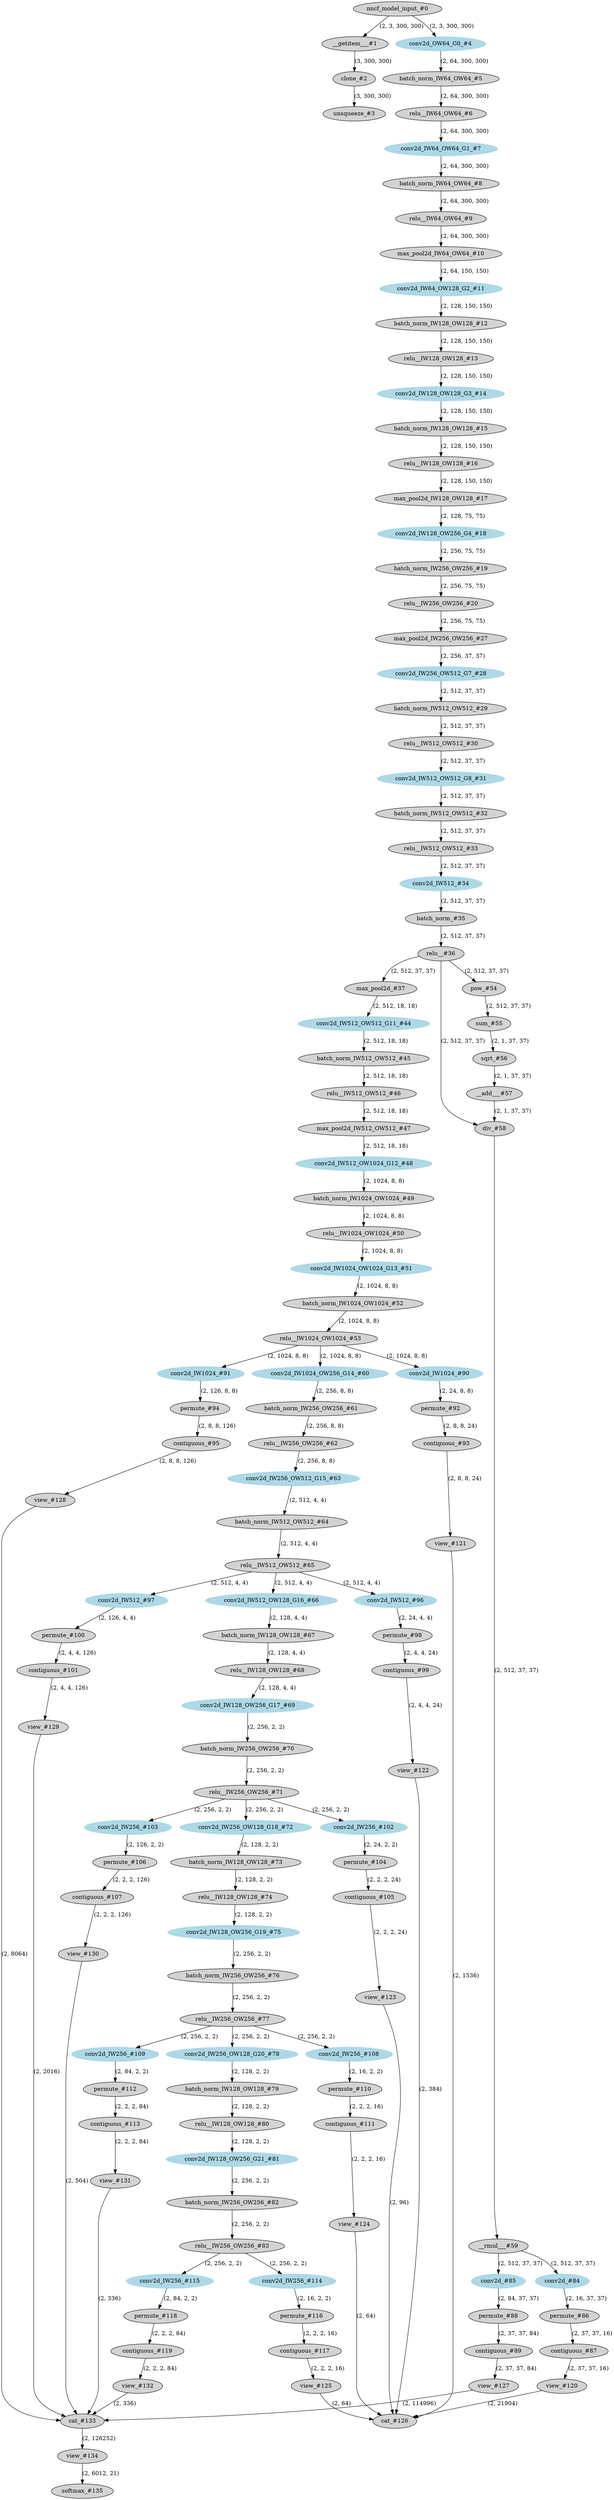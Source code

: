strict digraph  {
"0 /nncf_model_input_0" [id=0, label="nncf_model_input_#0", style=filled, type=nncf_model_input];
"1 SSD_VGG/__getitem___0" [id=1, label="__getitem___#1", style=filled, type=__getitem__];
"2 SSD_VGG/clone_0" [id=2, label="clone_#2", style=filled, type=clone];
"3 SSD_VGG/unsqueeze_0" [id=3, label="unsqueeze_#3", style=filled, type=unsqueeze];
"4 SSD_VGG/MultiOutputSequential[basenet]/NNCFConv2d[0]/conv2d_0" [color=lightblue, id=4, label="conv2d_OW64_G0_#4", style=filled, type=conv2d];
"5 SSD_VGG/MultiOutputSequential[basenet]/NNCFBatchNorm2d[1]/batch_norm_0" [id=5, label="batch_norm_IW64_OW64_#5", style=filled, type=batch_norm];
"6 SSD_VGG/MultiOutputSequential[basenet]/ReLU[2]/relu__0" [id=6, label="relu__IW64_OW64_#6", style=filled, type=relu_];
"7 SSD_VGG/MultiOutputSequential[basenet]/NNCFConv2d[3]/conv2d_0" [color=lightblue, id=7, label="conv2d_IW64_OW64_G1_#7", style=filled, type=conv2d];
"8 SSD_VGG/MultiOutputSequential[basenet]/NNCFBatchNorm2d[4]/batch_norm_0" [id=8, label="batch_norm_IW64_OW64_#8", style=filled, type=batch_norm];
"9 SSD_VGG/MultiOutputSequential[basenet]/ReLU[5]/relu__0" [id=9, label="relu__IW64_OW64_#9", style=filled, type=relu_];
"10 SSD_VGG/MultiOutputSequential[basenet]/MaxPool2d[6]/max_pool2d_0" [id=10, label="max_pool2d_IW64_OW64_#10", style=filled, type=max_pool2d];
"11 SSD_VGG/MultiOutputSequential[basenet]/NNCFConv2d[7]/conv2d_0" [color=lightblue, id=11, label="conv2d_IW64_OW128_G2_#11", style=filled, type=conv2d];
"12 SSD_VGG/MultiOutputSequential[basenet]/NNCFBatchNorm2d[8]/batch_norm_0" [id=12, label="batch_norm_IW128_OW128_#12", style=filled, type=batch_norm];
"13 SSD_VGG/MultiOutputSequential[basenet]/ReLU[9]/relu__0" [id=13, label="relu__IW128_OW128_#13", style=filled, type=relu_];
"14 SSD_VGG/MultiOutputSequential[basenet]/NNCFConv2d[10]/conv2d_0" [color=lightblue, id=14, label="conv2d_IW128_OW128_G3_#14", style=filled, type=conv2d];
"15 SSD_VGG/MultiOutputSequential[basenet]/NNCFBatchNorm2d[11]/batch_norm_0" [id=15, label="batch_norm_IW128_OW128_#15", style=filled, type=batch_norm];
"16 SSD_VGG/MultiOutputSequential[basenet]/ReLU[12]/relu__0" [id=16, label="relu__IW128_OW128_#16", style=filled, type=relu_];
"17 SSD_VGG/MultiOutputSequential[basenet]/MaxPool2d[13]/max_pool2d_0" [id=17, label="max_pool2d_IW128_OW128_#17", style=filled, type=max_pool2d];
"18 SSD_VGG/MultiOutputSequential[basenet]/NNCFConv2d[14]/conv2d_0" [color=lightblue, id=18, label="conv2d_IW128_OW256_G4_#18", style=filled, type=conv2d];
"19 SSD_VGG/MultiOutputSequential[basenet]/NNCFBatchNorm2d[15]/batch_norm_0" [id=19, label="batch_norm_IW256_OW256_#19", style=filled, type=batch_norm];
"20 SSD_VGG/MultiOutputSequential[basenet]/ReLU[16]/relu__0" [id=20, label="relu__IW256_OW256_#20", style=filled, type=relu_];
"21 SSD_VGG/MultiOutputSequential[basenet]/MaxPool2d[23]/max_pool2d_0" [id=21, label="max_pool2d_IW256_OW256_#27", style=filled, type=max_pool2d];
"22 SSD_VGG/MultiOutputSequential[basenet]/NNCFConv2d[24]/conv2d_0" [color=lightblue, id=22, label="conv2d_IW256_OW512_G7_#28", style=filled, type=conv2d];
"23 SSD_VGG/MultiOutputSequential[basenet]/NNCFBatchNorm2d[25]/batch_norm_0" [id=23, label="batch_norm_IW512_OW512_#29", style=filled, type=batch_norm];
"24 SSD_VGG/MultiOutputSequential[basenet]/ReLU[26]/relu__0" [id=24, label="relu__IW512_OW512_#30", style=filled, type=relu_];
"25 SSD_VGG/MultiOutputSequential[basenet]/NNCFConv2d[27]/conv2d_0" [color=lightblue, id=25, label="conv2d_IW512_OW512_G8_#31", style=filled, type=conv2d];
"26 SSD_VGG/MultiOutputSequential[basenet]/NNCFBatchNorm2d[28]/batch_norm_0" [id=26, label="batch_norm_IW512_OW512_#32", style=filled, type=batch_norm];
"27 SSD_VGG/MultiOutputSequential[basenet]/ReLU[29]/relu__0" [id=27, label="relu__IW512_OW512_#33", style=filled, type=relu_];
"28 SSD_VGG/MultiOutputSequential[basenet]/NNCFConv2d[30]/conv2d_0" [color=lightblue, id=28, label="conv2d_IW512_#34", style=filled, type=conv2d];
"29 SSD_VGG/MultiOutputSequential[basenet]/NNCFBatchNorm2d[31]/batch_norm_0" [id=29, label="batch_norm_#35", style=filled, type=batch_norm];
"30 SSD_VGG/MultiOutputSequential[basenet]/ReLU[32]/relu__0" [id=30, label="relu__#36", style=filled, type=relu_];
"31 SSD_VGG/MultiOutputSequential[basenet]/MaxPool2d[33]/max_pool2d_0" [id=31, label="max_pool2d_#37", style=filled, type=max_pool2d];
"32 SSD_VGG/MultiOutputSequential[basenet]/NNCFConv2d[40]/conv2d_0" [color=lightblue, id=32, label="conv2d_IW512_OW512_G11_#44", style=filled, type=conv2d];
"33 SSD_VGG/MultiOutputSequential[basenet]/NNCFBatchNorm2d[41]/batch_norm_0" [id=33, label="batch_norm_IW512_OW512_#45", style=filled, type=batch_norm];
"34 SSD_VGG/MultiOutputSequential[basenet]/ReLU[42]/relu__0" [id=34, label="relu__IW512_OW512_#46", style=filled, type=relu_];
"35 SSD_VGG/MultiOutputSequential[basenet]/MaxPool2d[43]/max_pool2d_0" [id=35, label="max_pool2d_IW512_OW512_#47", style=filled, type=max_pool2d];
"36 SSD_VGG/MultiOutputSequential[basenet]/NNCFConv2d[44]/conv2d_0" [color=lightblue, id=36, label="conv2d_IW512_OW1024_G12_#48", style=filled, type=conv2d];
"37 SSD_VGG/MultiOutputSequential[basenet]/NNCFBatchNorm2d[45]/batch_norm_0" [id=37, label="batch_norm_IW1024_OW1024_#49", style=filled, type=batch_norm];
"38 SSD_VGG/MultiOutputSequential[basenet]/ReLU[46]/relu__0" [id=38, label="relu__IW1024_OW1024_#50", style=filled, type=relu_];
"39 SSD_VGG/MultiOutputSequential[basenet]/NNCFConv2d[47]/conv2d_0" [color=lightblue, id=39, label="conv2d_IW1024_OW1024_G13_#51", style=filled, type=conv2d];
"40 SSD_VGG/MultiOutputSequential[basenet]/NNCFBatchNorm2d[48]/batch_norm_0" [id=40, label="batch_norm_IW1024_OW1024_#52", style=filled, type=batch_norm];
"41 SSD_VGG/MultiOutputSequential[basenet]/ReLU[49]/relu__0" [id=41, label="relu__IW1024_OW1024_#53", style=filled, type=relu_];
"42 SSD_VGG/NNCFUserL2Norm[L2Norm]/pow_0" [id=42, label="pow_#54", style=filled, type=pow];
"43 SSD_VGG/NNCFUserL2Norm[L2Norm]/sum_0" [id=43, label="sum_#55", style=filled, type=sum];
"44 SSD_VGG/NNCFUserL2Norm[L2Norm]/sqrt_0" [id=44, label="sqrt_#56", style=filled, type=sqrt];
"45 SSD_VGG/NNCFUserL2Norm[L2Norm]/__add___0" [id=45, label="__add___#57", style=filled, type=__add__];
"46 SSD_VGG/NNCFUserL2Norm[L2Norm]/div_0" [id=46, label="div_#58", style=filled, type=div];
"47 SSD_VGG/NNCFUserL2Norm[L2Norm]/__rmul___0" [id=47, label="__rmul___#59", style=filled, type=__rmul__];
"48 SSD_VGG/MultiOutputSequential[extras]/NNCFConv2d[0]/conv2d_0" [color=lightblue, id=48, label="conv2d_IW1024_OW256_G14_#60", style=filled, type=conv2d];
"49 SSD_VGG/MultiOutputSequential[extras]/NNCFBatchNorm2d[1]/batch_norm_0" [id=49, label="batch_norm_IW256_OW256_#61", style=filled, type=batch_norm];
"50 SSD_VGG/MultiOutputSequential[extras]/ReLU[2]/relu__0" [id=50, label="relu__IW256_OW256_#62", style=filled, type=relu_];
"51 SSD_VGG/MultiOutputSequential[extras]/NNCFConv2d[3]/conv2d_0" [color=lightblue, id=51, label="conv2d_IW256_OW512_G15_#63", style=filled, type=conv2d];
"52 SSD_VGG/MultiOutputSequential[extras]/NNCFBatchNorm2d[4]/batch_norm_0" [id=52, label="batch_norm_IW512_OW512_#64", style=filled, type=batch_norm];
"53 SSD_VGG/MultiOutputSequential[extras]/ReLU[5]/relu__0" [id=53, label="relu__IW512_OW512_#65", style=filled, type=relu_];
"54 SSD_VGG/MultiOutputSequential[extras]/NNCFConv2d[6]/conv2d_0" [color=lightblue, id=54, label="conv2d_IW512_OW128_G16_#66", style=filled, type=conv2d];
"55 SSD_VGG/MultiOutputSequential[extras]/NNCFBatchNorm2d[7]/batch_norm_0" [id=55, label="batch_norm_IW128_OW128_#67", style=filled, type=batch_norm];
"56 SSD_VGG/MultiOutputSequential[extras]/ReLU[8]/relu__0" [id=56, label="relu__IW128_OW128_#68", style=filled, type=relu_];
"57 SSD_VGG/MultiOutputSequential[extras]/NNCFConv2d[9]/conv2d_0" [color=lightblue, id=57, label="conv2d_IW128_OW256_G17_#69", style=filled, type=conv2d];
"58 SSD_VGG/MultiOutputSequential[extras]/NNCFBatchNorm2d[10]/batch_norm_0" [id=58, label="batch_norm_IW256_OW256_#70", style=filled, type=batch_norm];
"59 SSD_VGG/MultiOutputSequential[extras]/ReLU[11]/relu__0" [id=59, label="relu__IW256_OW256_#71", style=filled, type=relu_];
"60 SSD_VGG/MultiOutputSequential[extras]/NNCFConv2d[12]/conv2d_0" [color=lightblue, id=60, label="conv2d_IW256_OW128_G18_#72", style=filled, type=conv2d];
"61 SSD_VGG/MultiOutputSequential[extras]/NNCFBatchNorm2d[13]/batch_norm_0" [id=61, label="batch_norm_IW128_OW128_#73", style=filled, type=batch_norm];
"62 SSD_VGG/MultiOutputSequential[extras]/ReLU[14]/relu__0" [id=62, label="relu__IW128_OW128_#74", style=filled, type=relu_];
"63 SSD_VGG/MultiOutputSequential[extras]/NNCFConv2d[15]/conv2d_0" [color=lightblue, id=63, label="conv2d_IW128_OW256_G19_#75", style=filled, type=conv2d];
"64 SSD_VGG/MultiOutputSequential[extras]/NNCFBatchNorm2d[16]/batch_norm_0" [id=64, label="batch_norm_IW256_OW256_#76", style=filled, type=batch_norm];
"65 SSD_VGG/MultiOutputSequential[extras]/ReLU[17]/relu__0" [id=65, label="relu__IW256_OW256_#77", style=filled, type=relu_];
"66 SSD_VGG/MultiOutputSequential[extras]/NNCFConv2d[18]/conv2d_0" [color=lightblue, id=66, label="conv2d_IW256_OW128_G20_#78", style=filled, type=conv2d];
"67 SSD_VGG/MultiOutputSequential[extras]/NNCFBatchNorm2d[19]/batch_norm_0" [id=67, label="batch_norm_IW128_OW128_#79", style=filled, type=batch_norm];
"68 SSD_VGG/MultiOutputSequential[extras]/ReLU[20]/relu__0" [id=68, label="relu__IW128_OW128_#80", style=filled, type=relu_];
"69 SSD_VGG/MultiOutputSequential[extras]/NNCFConv2d[21]/conv2d_0" [color=lightblue, id=69, label="conv2d_IW128_OW256_G21_#81", style=filled, type=conv2d];
"70 SSD_VGG/MultiOutputSequential[extras]/NNCFBatchNorm2d[22]/batch_norm_0" [id=70, label="batch_norm_IW256_OW256_#82", style=filled, type=batch_norm];
"71 SSD_VGG/MultiOutputSequential[extras]/ReLU[23]/relu__0" [id=71, label="relu__IW256_OW256_#83", style=filled, type=relu_];
"72 SSD_VGG/SSDDetectionOutput[detection_head]/ModuleList[heads]/SSDHead[0]/NNCFConv2d[loc]/conv2d_0" [color=lightblue, id=72, label="conv2d_#84", style=filled, type=conv2d];
"73 SSD_VGG/SSDDetectionOutput[detection_head]/ModuleList[heads]/SSDHead[0]/NNCFConv2d[conf]/conv2d_0" [color=lightblue, id=73, label="conv2d_#85", style=filled, type=conv2d];
"74 SSD_VGG/SSDDetectionOutput[detection_head]/ModuleList[heads]/SSDHead[0]/permute_0" [id=74, label="permute_#86", style=filled, type=permute];
"75 SSD_VGG/SSDDetectionOutput[detection_head]/ModuleList[heads]/SSDHead[0]/contiguous_0" [id=75, label="contiguous_#87", style=filled, type=contiguous];
"76 SSD_VGG/SSDDetectionOutput[detection_head]/ModuleList[heads]/SSDHead[0]/permute_1" [id=76, label="permute_#88", style=filled, type=permute];
"77 SSD_VGG/SSDDetectionOutput[detection_head]/ModuleList[heads]/SSDHead[0]/contiguous_1" [id=77, label="contiguous_#89", style=filled, type=contiguous];
"78 SSD_VGG/SSDDetectionOutput[detection_head]/ModuleList[heads]/SSDHead[1]/NNCFConv2d[loc]/conv2d_0" [color=lightblue, id=78, label="conv2d_IW1024_#90", style=filled, type=conv2d];
"79 SSD_VGG/SSDDetectionOutput[detection_head]/ModuleList[heads]/SSDHead[1]/NNCFConv2d[conf]/conv2d_0" [color=lightblue, id=79, label="conv2d_IW1024_#91", style=filled, type=conv2d];
"80 SSD_VGG/SSDDetectionOutput[detection_head]/ModuleList[heads]/SSDHead[1]/permute_0" [id=80, label="permute_#92", style=filled, type=permute];
"81 SSD_VGG/SSDDetectionOutput[detection_head]/ModuleList[heads]/SSDHead[1]/contiguous_0" [id=81, label="contiguous_#93", style=filled, type=contiguous];
"82 SSD_VGG/SSDDetectionOutput[detection_head]/ModuleList[heads]/SSDHead[1]/permute_1" [id=82, label="permute_#94", style=filled, type=permute];
"83 SSD_VGG/SSDDetectionOutput[detection_head]/ModuleList[heads]/SSDHead[1]/contiguous_1" [id=83, label="contiguous_#95", style=filled, type=contiguous];
"84 SSD_VGG/SSDDetectionOutput[detection_head]/ModuleList[heads]/SSDHead[2]/NNCFConv2d[loc]/conv2d_0" [color=lightblue, id=84, label="conv2d_IW512_#96", style=filled, type=conv2d];
"85 SSD_VGG/SSDDetectionOutput[detection_head]/ModuleList[heads]/SSDHead[2]/NNCFConv2d[conf]/conv2d_0" [color=lightblue, id=85, label="conv2d_IW512_#97", style=filled, type=conv2d];
"86 SSD_VGG/SSDDetectionOutput[detection_head]/ModuleList[heads]/SSDHead[2]/permute_0" [id=86, label="permute_#98", style=filled, type=permute];
"87 SSD_VGG/SSDDetectionOutput[detection_head]/ModuleList[heads]/SSDHead[2]/contiguous_0" [id=87, label="contiguous_#99", style=filled, type=contiguous];
"88 SSD_VGG/SSDDetectionOutput[detection_head]/ModuleList[heads]/SSDHead[2]/permute_1" [id=88, label="permute_#100", style=filled, type=permute];
"89 SSD_VGG/SSDDetectionOutput[detection_head]/ModuleList[heads]/SSDHead[2]/contiguous_1" [id=89, label="contiguous_#101", style=filled, type=contiguous];
"90 SSD_VGG/SSDDetectionOutput[detection_head]/ModuleList[heads]/SSDHead[3]/NNCFConv2d[loc]/conv2d_0" [color=lightblue, id=90, label="conv2d_IW256_#102", style=filled, type=conv2d];
"91 SSD_VGG/SSDDetectionOutput[detection_head]/ModuleList[heads]/SSDHead[3]/NNCFConv2d[conf]/conv2d_0" [color=lightblue, id=91, label="conv2d_IW256_#103", style=filled, type=conv2d];
"92 SSD_VGG/SSDDetectionOutput[detection_head]/ModuleList[heads]/SSDHead[3]/permute_0" [id=92, label="permute_#104", style=filled, type=permute];
"93 SSD_VGG/SSDDetectionOutput[detection_head]/ModuleList[heads]/SSDHead[3]/contiguous_0" [id=93, label="contiguous_#105", style=filled, type=contiguous];
"94 SSD_VGG/SSDDetectionOutput[detection_head]/ModuleList[heads]/SSDHead[3]/permute_1" [id=94, label="permute_#106", style=filled, type=permute];
"95 SSD_VGG/SSDDetectionOutput[detection_head]/ModuleList[heads]/SSDHead[3]/contiguous_1" [id=95, label="contiguous_#107", style=filled, type=contiguous];
"96 SSD_VGG/SSDDetectionOutput[detection_head]/ModuleList[heads]/SSDHead[4]/NNCFConv2d[loc]/conv2d_0" [color=lightblue, id=96, label="conv2d_IW256_#108", style=filled, type=conv2d];
"97 SSD_VGG/SSDDetectionOutput[detection_head]/ModuleList[heads]/SSDHead[4]/NNCFConv2d[conf]/conv2d_0" [color=lightblue, id=97, label="conv2d_IW256_#109", style=filled, type=conv2d];
"98 SSD_VGG/SSDDetectionOutput[detection_head]/ModuleList[heads]/SSDHead[4]/permute_0" [id=98, label="permute_#110", style=filled, type=permute];
"99 SSD_VGG/SSDDetectionOutput[detection_head]/ModuleList[heads]/SSDHead[4]/contiguous_0" [id=99, label="contiguous_#111", style=filled, type=contiguous];
"100 SSD_VGG/SSDDetectionOutput[detection_head]/ModuleList[heads]/SSDHead[4]/permute_1" [id=100, label="permute_#112", style=filled, type=permute];
"101 SSD_VGG/SSDDetectionOutput[detection_head]/ModuleList[heads]/SSDHead[4]/contiguous_1" [id=101, label="contiguous_#113", style=filled, type=contiguous];
"102 SSD_VGG/SSDDetectionOutput[detection_head]/ModuleList[heads]/SSDHead[5]/NNCFConv2d[loc]/conv2d_0" [color=lightblue, id=102, label="conv2d_IW256_#114", style=filled, type=conv2d];
"103 SSD_VGG/SSDDetectionOutput[detection_head]/ModuleList[heads]/SSDHead[5]/NNCFConv2d[conf]/conv2d_0" [color=lightblue, id=103, label="conv2d_IW256_#115", style=filled, type=conv2d];
"104 SSD_VGG/SSDDetectionOutput[detection_head]/ModuleList[heads]/SSDHead[5]/permute_0" [id=104, label="permute_#116", style=filled, type=permute];
"105 SSD_VGG/SSDDetectionOutput[detection_head]/ModuleList[heads]/SSDHead[5]/contiguous_0" [id=105, label="contiguous_#117", style=filled, type=contiguous];
"106 SSD_VGG/SSDDetectionOutput[detection_head]/ModuleList[heads]/SSDHead[5]/permute_1" [id=106, label="permute_#118", style=filled, type=permute];
"107 SSD_VGG/SSDDetectionOutput[detection_head]/ModuleList[heads]/SSDHead[5]/contiguous_1" [id=107, label="contiguous_#119", style=filled, type=contiguous];
"108 SSD_VGG/SSDDetectionOutput[detection_head]/view_0" [id=108, label="view_#120", style=filled, type=view];
"109 SSD_VGG/SSDDetectionOutput[detection_head]/view_1" [id=109, label="view_#121", style=filled, type=view];
"110 SSD_VGG/SSDDetectionOutput[detection_head]/view_2" [id=110, label="view_#122", style=filled, type=view];
"111 SSD_VGG/SSDDetectionOutput[detection_head]/view_3" [id=111, label="view_#123", style=filled, type=view];
"112 SSD_VGG/SSDDetectionOutput[detection_head]/view_4" [id=112, label="view_#124", style=filled, type=view];
"113 SSD_VGG/SSDDetectionOutput[detection_head]/view_5" [id=113, label="view_#125", style=filled, type=view];
"114 SSD_VGG/SSDDetectionOutput[detection_head]/cat_0" [id=114, label="cat_#126", style=filled, type=cat];
"115 SSD_VGG/SSDDetectionOutput[detection_head]/view_6" [id=115, label="view_#127", style=filled, type=view];
"116 SSD_VGG/SSDDetectionOutput[detection_head]/view_7" [id=116, label="view_#128", style=filled, type=view];
"117 SSD_VGG/SSDDetectionOutput[detection_head]/view_8" [id=117, label="view_#129", style=filled, type=view];
"118 SSD_VGG/SSDDetectionOutput[detection_head]/view_9" [id=118, label="view_#130", style=filled, type=view];
"119 SSD_VGG/SSDDetectionOutput[detection_head]/view_10" [id=119, label="view_#131", style=filled, type=view];
"120 SSD_VGG/SSDDetectionOutput[detection_head]/view_11" [id=120, label="view_#132", style=filled, type=view];
"121 SSD_VGG/SSDDetectionOutput[detection_head]/cat_1" [id=121, label="cat_#133", style=filled, type=cat];
"122 SSD_VGG/SSDDetectionOutput[detection_head]/view_12" [id=122, label="view_#134", style=filled, type=view];
"123 SSD_VGG/SSDDetectionOutput[detection_head]/softmax_0" [id=123, label="softmax_#135", style=filled, type=softmax];
"0 /nncf_model_input_0" -> "1 SSD_VGG/__getitem___0"  [label="(2, 3, 300, 300)", style=solid];
"0 /nncf_model_input_0" -> "4 SSD_VGG/MultiOutputSequential[basenet]/NNCFConv2d[0]/conv2d_0"  [label="(2, 3, 300, 300)", style=solid];
"1 SSD_VGG/__getitem___0" -> "2 SSD_VGG/clone_0"  [label="(3, 300, 300)", style=solid];
"2 SSD_VGG/clone_0" -> "3 SSD_VGG/unsqueeze_0"  [label="(3, 300, 300)", style=solid];
"4 SSD_VGG/MultiOutputSequential[basenet]/NNCFConv2d[0]/conv2d_0" -> "5 SSD_VGG/MultiOutputSequential[basenet]/NNCFBatchNorm2d[1]/batch_norm_0"  [label="(2, 64, 300, 300)", style=solid];
"5 SSD_VGG/MultiOutputSequential[basenet]/NNCFBatchNorm2d[1]/batch_norm_0" -> "6 SSD_VGG/MultiOutputSequential[basenet]/ReLU[2]/relu__0"  [label="(2, 64, 300, 300)", style=solid];
"6 SSD_VGG/MultiOutputSequential[basenet]/ReLU[2]/relu__0" -> "7 SSD_VGG/MultiOutputSequential[basenet]/NNCFConv2d[3]/conv2d_0"  [label="(2, 64, 300, 300)", style=solid];
"7 SSD_VGG/MultiOutputSequential[basenet]/NNCFConv2d[3]/conv2d_0" -> "8 SSD_VGG/MultiOutputSequential[basenet]/NNCFBatchNorm2d[4]/batch_norm_0"  [label="(2, 64, 300, 300)", style=solid];
"8 SSD_VGG/MultiOutputSequential[basenet]/NNCFBatchNorm2d[4]/batch_norm_0" -> "9 SSD_VGG/MultiOutputSequential[basenet]/ReLU[5]/relu__0"  [label="(2, 64, 300, 300)", style=solid];
"9 SSD_VGG/MultiOutputSequential[basenet]/ReLU[5]/relu__0" -> "10 SSD_VGG/MultiOutputSequential[basenet]/MaxPool2d[6]/max_pool2d_0"  [label="(2, 64, 300, 300)", style=solid];
"10 SSD_VGG/MultiOutputSequential[basenet]/MaxPool2d[6]/max_pool2d_0" -> "11 SSD_VGG/MultiOutputSequential[basenet]/NNCFConv2d[7]/conv2d_0"  [label="(2, 64, 150, 150)", style=solid];
"11 SSD_VGG/MultiOutputSequential[basenet]/NNCFConv2d[7]/conv2d_0" -> "12 SSD_VGG/MultiOutputSequential[basenet]/NNCFBatchNorm2d[8]/batch_norm_0"  [label="(2, 128, 150, 150)", style=solid];
"12 SSD_VGG/MultiOutputSequential[basenet]/NNCFBatchNorm2d[8]/batch_norm_0" -> "13 SSD_VGG/MultiOutputSequential[basenet]/ReLU[9]/relu__0"  [label="(2, 128, 150, 150)", style=solid];
"13 SSD_VGG/MultiOutputSequential[basenet]/ReLU[9]/relu__0" -> "14 SSD_VGG/MultiOutputSequential[basenet]/NNCFConv2d[10]/conv2d_0"  [label="(2, 128, 150, 150)", style=solid];
"14 SSD_VGG/MultiOutputSequential[basenet]/NNCFConv2d[10]/conv2d_0" -> "15 SSD_VGG/MultiOutputSequential[basenet]/NNCFBatchNorm2d[11]/batch_norm_0"  [label="(2, 128, 150, 150)", style=solid];
"15 SSD_VGG/MultiOutputSequential[basenet]/NNCFBatchNorm2d[11]/batch_norm_0" -> "16 SSD_VGG/MultiOutputSequential[basenet]/ReLU[12]/relu__0"  [label="(2, 128, 150, 150)", style=solid];
"16 SSD_VGG/MultiOutputSequential[basenet]/ReLU[12]/relu__0" -> "17 SSD_VGG/MultiOutputSequential[basenet]/MaxPool2d[13]/max_pool2d_0"  [label="(2, 128, 150, 150)", style=solid];
"17 SSD_VGG/MultiOutputSequential[basenet]/MaxPool2d[13]/max_pool2d_0" -> "18 SSD_VGG/MultiOutputSequential[basenet]/NNCFConv2d[14]/conv2d_0"  [label="(2, 128, 75, 75)", style=solid];
"18 SSD_VGG/MultiOutputSequential[basenet]/NNCFConv2d[14]/conv2d_0" -> "19 SSD_VGG/MultiOutputSequential[basenet]/NNCFBatchNorm2d[15]/batch_norm_0"  [label="(2, 256, 75, 75)", style=solid];
"19 SSD_VGG/MultiOutputSequential[basenet]/NNCFBatchNorm2d[15]/batch_norm_0" -> "20 SSD_VGG/MultiOutputSequential[basenet]/ReLU[16]/relu__0"  [label="(2, 256, 75, 75)", style=solid];
"20 SSD_VGG/MultiOutputSequential[basenet]/ReLU[16]/relu__0" -> "21 SSD_VGG/MultiOutputSequential[basenet]/MaxPool2d[23]/max_pool2d_0"  [label="(2, 256, 75, 75)", style=solid];
"21 SSD_VGG/MultiOutputSequential[basenet]/MaxPool2d[23]/max_pool2d_0" -> "22 SSD_VGG/MultiOutputSequential[basenet]/NNCFConv2d[24]/conv2d_0"  [label="(2, 256, 37, 37)", style=solid];
"22 SSD_VGG/MultiOutputSequential[basenet]/NNCFConv2d[24]/conv2d_0" -> "23 SSD_VGG/MultiOutputSequential[basenet]/NNCFBatchNorm2d[25]/batch_norm_0"  [label="(2, 512, 37, 37)", style=solid];
"23 SSD_VGG/MultiOutputSequential[basenet]/NNCFBatchNorm2d[25]/batch_norm_0" -> "24 SSD_VGG/MultiOutputSequential[basenet]/ReLU[26]/relu__0"  [label="(2, 512, 37, 37)", style=solid];
"24 SSD_VGG/MultiOutputSequential[basenet]/ReLU[26]/relu__0" -> "25 SSD_VGG/MultiOutputSequential[basenet]/NNCFConv2d[27]/conv2d_0"  [label="(2, 512, 37, 37)", style=solid];
"25 SSD_VGG/MultiOutputSequential[basenet]/NNCFConv2d[27]/conv2d_0" -> "26 SSD_VGG/MultiOutputSequential[basenet]/NNCFBatchNorm2d[28]/batch_norm_0"  [label="(2, 512, 37, 37)", style=solid];
"26 SSD_VGG/MultiOutputSequential[basenet]/NNCFBatchNorm2d[28]/batch_norm_0" -> "27 SSD_VGG/MultiOutputSequential[basenet]/ReLU[29]/relu__0"  [label="(2, 512, 37, 37)", style=solid];
"27 SSD_VGG/MultiOutputSequential[basenet]/ReLU[29]/relu__0" -> "28 SSD_VGG/MultiOutputSequential[basenet]/NNCFConv2d[30]/conv2d_0"  [label="(2, 512, 37, 37)", style=solid];
"28 SSD_VGG/MultiOutputSequential[basenet]/NNCFConv2d[30]/conv2d_0" -> "29 SSD_VGG/MultiOutputSequential[basenet]/NNCFBatchNorm2d[31]/batch_norm_0"  [label="(2, 512, 37, 37)", style=solid];
"29 SSD_VGG/MultiOutputSequential[basenet]/NNCFBatchNorm2d[31]/batch_norm_0" -> "30 SSD_VGG/MultiOutputSequential[basenet]/ReLU[32]/relu__0"  [label="(2, 512, 37, 37)", style=solid];
"30 SSD_VGG/MultiOutputSequential[basenet]/ReLU[32]/relu__0" -> "31 SSD_VGG/MultiOutputSequential[basenet]/MaxPool2d[33]/max_pool2d_0"  [label="(2, 512, 37, 37)", style=solid];
"30 SSD_VGG/MultiOutputSequential[basenet]/ReLU[32]/relu__0" -> "42 SSD_VGG/NNCFUserL2Norm[L2Norm]/pow_0"  [label="(2, 512, 37, 37)", style=solid];
"30 SSD_VGG/MultiOutputSequential[basenet]/ReLU[32]/relu__0" -> "46 SSD_VGG/NNCFUserL2Norm[L2Norm]/div_0"  [label="(2, 512, 37, 37)", style=solid];
"31 SSD_VGG/MultiOutputSequential[basenet]/MaxPool2d[33]/max_pool2d_0" -> "32 SSD_VGG/MultiOutputSequential[basenet]/NNCFConv2d[40]/conv2d_0"  [label="(2, 512, 18, 18)", style=solid];
"32 SSD_VGG/MultiOutputSequential[basenet]/NNCFConv2d[40]/conv2d_0" -> "33 SSD_VGG/MultiOutputSequential[basenet]/NNCFBatchNorm2d[41]/batch_norm_0"  [label="(2, 512, 18, 18)", style=solid];
"33 SSD_VGG/MultiOutputSequential[basenet]/NNCFBatchNorm2d[41]/batch_norm_0" -> "34 SSD_VGG/MultiOutputSequential[basenet]/ReLU[42]/relu__0"  [label="(2, 512, 18, 18)", style=solid];
"34 SSD_VGG/MultiOutputSequential[basenet]/ReLU[42]/relu__0" -> "35 SSD_VGG/MultiOutputSequential[basenet]/MaxPool2d[43]/max_pool2d_0"  [label="(2, 512, 18, 18)", style=solid];
"35 SSD_VGG/MultiOutputSequential[basenet]/MaxPool2d[43]/max_pool2d_0" -> "36 SSD_VGG/MultiOutputSequential[basenet]/NNCFConv2d[44]/conv2d_0"  [label="(2, 512, 18, 18)", style=solid];
"36 SSD_VGG/MultiOutputSequential[basenet]/NNCFConv2d[44]/conv2d_0" -> "37 SSD_VGG/MultiOutputSequential[basenet]/NNCFBatchNorm2d[45]/batch_norm_0"  [label="(2, 1024, 8, 8)", style=solid];
"37 SSD_VGG/MultiOutputSequential[basenet]/NNCFBatchNorm2d[45]/batch_norm_0" -> "38 SSD_VGG/MultiOutputSequential[basenet]/ReLU[46]/relu__0"  [label="(2, 1024, 8, 8)", style=solid];
"38 SSD_VGG/MultiOutputSequential[basenet]/ReLU[46]/relu__0" -> "39 SSD_VGG/MultiOutputSequential[basenet]/NNCFConv2d[47]/conv2d_0"  [label="(2, 1024, 8, 8)", style=solid];
"39 SSD_VGG/MultiOutputSequential[basenet]/NNCFConv2d[47]/conv2d_0" -> "40 SSD_VGG/MultiOutputSequential[basenet]/NNCFBatchNorm2d[48]/batch_norm_0"  [label="(2, 1024, 8, 8)", style=solid];
"40 SSD_VGG/MultiOutputSequential[basenet]/NNCFBatchNorm2d[48]/batch_norm_0" -> "41 SSD_VGG/MultiOutputSequential[basenet]/ReLU[49]/relu__0"  [label="(2, 1024, 8, 8)", style=solid];
"41 SSD_VGG/MultiOutputSequential[basenet]/ReLU[49]/relu__0" -> "48 SSD_VGG/MultiOutputSequential[extras]/NNCFConv2d[0]/conv2d_0"  [label="(2, 1024, 8, 8)", style=solid];
"41 SSD_VGG/MultiOutputSequential[basenet]/ReLU[49]/relu__0" -> "78 SSD_VGG/SSDDetectionOutput[detection_head]/ModuleList[heads]/SSDHead[1]/NNCFConv2d[loc]/conv2d_0"  [label="(2, 1024, 8, 8)", style=solid];
"41 SSD_VGG/MultiOutputSequential[basenet]/ReLU[49]/relu__0" -> "79 SSD_VGG/SSDDetectionOutput[detection_head]/ModuleList[heads]/SSDHead[1]/NNCFConv2d[conf]/conv2d_0"  [label="(2, 1024, 8, 8)", style=solid];
"42 SSD_VGG/NNCFUserL2Norm[L2Norm]/pow_0" -> "43 SSD_VGG/NNCFUserL2Norm[L2Norm]/sum_0"  [label="(2, 512, 37, 37)", style=solid];
"43 SSD_VGG/NNCFUserL2Norm[L2Norm]/sum_0" -> "44 SSD_VGG/NNCFUserL2Norm[L2Norm]/sqrt_0"  [label="(2, 1, 37, 37)", style=solid];
"44 SSD_VGG/NNCFUserL2Norm[L2Norm]/sqrt_0" -> "45 SSD_VGG/NNCFUserL2Norm[L2Norm]/__add___0"  [label="(2, 1, 37, 37)", style=solid];
"45 SSD_VGG/NNCFUserL2Norm[L2Norm]/__add___0" -> "46 SSD_VGG/NNCFUserL2Norm[L2Norm]/div_0"  [label="(2, 1, 37, 37)", style=solid];
"46 SSD_VGG/NNCFUserL2Norm[L2Norm]/div_0" -> "47 SSD_VGG/NNCFUserL2Norm[L2Norm]/__rmul___0"  [label="(2, 512, 37, 37)", style=solid];
"47 SSD_VGG/NNCFUserL2Norm[L2Norm]/__rmul___0" -> "72 SSD_VGG/SSDDetectionOutput[detection_head]/ModuleList[heads]/SSDHead[0]/NNCFConv2d[loc]/conv2d_0"  [label="(2, 512, 37, 37)", style=solid];
"47 SSD_VGG/NNCFUserL2Norm[L2Norm]/__rmul___0" -> "73 SSD_VGG/SSDDetectionOutput[detection_head]/ModuleList[heads]/SSDHead[0]/NNCFConv2d[conf]/conv2d_0"  [label="(2, 512, 37, 37)", style=solid];
"48 SSD_VGG/MultiOutputSequential[extras]/NNCFConv2d[0]/conv2d_0" -> "49 SSD_VGG/MultiOutputSequential[extras]/NNCFBatchNorm2d[1]/batch_norm_0"  [label="(2, 256, 8, 8)", style=solid];
"49 SSD_VGG/MultiOutputSequential[extras]/NNCFBatchNorm2d[1]/batch_norm_0" -> "50 SSD_VGG/MultiOutputSequential[extras]/ReLU[2]/relu__0"  [label="(2, 256, 8, 8)", style=solid];
"50 SSD_VGG/MultiOutputSequential[extras]/ReLU[2]/relu__0" -> "51 SSD_VGG/MultiOutputSequential[extras]/NNCFConv2d[3]/conv2d_0"  [label="(2, 256, 8, 8)", style=solid];
"51 SSD_VGG/MultiOutputSequential[extras]/NNCFConv2d[3]/conv2d_0" -> "52 SSD_VGG/MultiOutputSequential[extras]/NNCFBatchNorm2d[4]/batch_norm_0"  [label="(2, 512, 4, 4)", style=solid];
"52 SSD_VGG/MultiOutputSequential[extras]/NNCFBatchNorm2d[4]/batch_norm_0" -> "53 SSD_VGG/MultiOutputSequential[extras]/ReLU[5]/relu__0"  [label="(2, 512, 4, 4)", style=solid];
"53 SSD_VGG/MultiOutputSequential[extras]/ReLU[5]/relu__0" -> "54 SSD_VGG/MultiOutputSequential[extras]/NNCFConv2d[6]/conv2d_0"  [label="(2, 512, 4, 4)", style=solid];
"53 SSD_VGG/MultiOutputSequential[extras]/ReLU[5]/relu__0" -> "84 SSD_VGG/SSDDetectionOutput[detection_head]/ModuleList[heads]/SSDHead[2]/NNCFConv2d[loc]/conv2d_0"  [label="(2, 512, 4, 4)", style=solid];
"53 SSD_VGG/MultiOutputSequential[extras]/ReLU[5]/relu__0" -> "85 SSD_VGG/SSDDetectionOutput[detection_head]/ModuleList[heads]/SSDHead[2]/NNCFConv2d[conf]/conv2d_0"  [label="(2, 512, 4, 4)", style=solid];
"54 SSD_VGG/MultiOutputSequential[extras]/NNCFConv2d[6]/conv2d_0" -> "55 SSD_VGG/MultiOutputSequential[extras]/NNCFBatchNorm2d[7]/batch_norm_0"  [label="(2, 128, 4, 4)", style=solid];
"55 SSD_VGG/MultiOutputSequential[extras]/NNCFBatchNorm2d[7]/batch_norm_0" -> "56 SSD_VGG/MultiOutputSequential[extras]/ReLU[8]/relu__0"  [label="(2, 128, 4, 4)", style=solid];
"56 SSD_VGG/MultiOutputSequential[extras]/ReLU[8]/relu__0" -> "57 SSD_VGG/MultiOutputSequential[extras]/NNCFConv2d[9]/conv2d_0"  [label="(2, 128, 4, 4)", style=solid];
"57 SSD_VGG/MultiOutputSequential[extras]/NNCFConv2d[9]/conv2d_0" -> "58 SSD_VGG/MultiOutputSequential[extras]/NNCFBatchNorm2d[10]/batch_norm_0"  [label="(2, 256, 2, 2)", style=solid];
"58 SSD_VGG/MultiOutputSequential[extras]/NNCFBatchNorm2d[10]/batch_norm_0" -> "59 SSD_VGG/MultiOutputSequential[extras]/ReLU[11]/relu__0"  [label="(2, 256, 2, 2)", style=solid];
"59 SSD_VGG/MultiOutputSequential[extras]/ReLU[11]/relu__0" -> "60 SSD_VGG/MultiOutputSequential[extras]/NNCFConv2d[12]/conv2d_0"  [label="(2, 256, 2, 2)", style=solid];
"59 SSD_VGG/MultiOutputSequential[extras]/ReLU[11]/relu__0" -> "90 SSD_VGG/SSDDetectionOutput[detection_head]/ModuleList[heads]/SSDHead[3]/NNCFConv2d[loc]/conv2d_0"  [label="(2, 256, 2, 2)", style=solid];
"59 SSD_VGG/MultiOutputSequential[extras]/ReLU[11]/relu__0" -> "91 SSD_VGG/SSDDetectionOutput[detection_head]/ModuleList[heads]/SSDHead[3]/NNCFConv2d[conf]/conv2d_0"  [label="(2, 256, 2, 2)", style=solid];
"60 SSD_VGG/MultiOutputSequential[extras]/NNCFConv2d[12]/conv2d_0" -> "61 SSD_VGG/MultiOutputSequential[extras]/NNCFBatchNorm2d[13]/batch_norm_0"  [label="(2, 128, 2, 2)", style=solid];
"61 SSD_VGG/MultiOutputSequential[extras]/NNCFBatchNorm2d[13]/batch_norm_0" -> "62 SSD_VGG/MultiOutputSequential[extras]/ReLU[14]/relu__0"  [label="(2, 128, 2, 2)", style=solid];
"62 SSD_VGG/MultiOutputSequential[extras]/ReLU[14]/relu__0" -> "63 SSD_VGG/MultiOutputSequential[extras]/NNCFConv2d[15]/conv2d_0"  [label="(2, 128, 2, 2)", style=solid];
"63 SSD_VGG/MultiOutputSequential[extras]/NNCFConv2d[15]/conv2d_0" -> "64 SSD_VGG/MultiOutputSequential[extras]/NNCFBatchNorm2d[16]/batch_norm_0"  [label="(2, 256, 2, 2)", style=solid];
"64 SSD_VGG/MultiOutputSequential[extras]/NNCFBatchNorm2d[16]/batch_norm_0" -> "65 SSD_VGG/MultiOutputSequential[extras]/ReLU[17]/relu__0"  [label="(2, 256, 2, 2)", style=solid];
"65 SSD_VGG/MultiOutputSequential[extras]/ReLU[17]/relu__0" -> "66 SSD_VGG/MultiOutputSequential[extras]/NNCFConv2d[18]/conv2d_0"  [label="(2, 256, 2, 2)", style=solid];
"65 SSD_VGG/MultiOutputSequential[extras]/ReLU[17]/relu__0" -> "96 SSD_VGG/SSDDetectionOutput[detection_head]/ModuleList[heads]/SSDHead[4]/NNCFConv2d[loc]/conv2d_0"  [label="(2, 256, 2, 2)", style=solid];
"65 SSD_VGG/MultiOutputSequential[extras]/ReLU[17]/relu__0" -> "97 SSD_VGG/SSDDetectionOutput[detection_head]/ModuleList[heads]/SSDHead[4]/NNCFConv2d[conf]/conv2d_0"  [label="(2, 256, 2, 2)", style=solid];
"66 SSD_VGG/MultiOutputSequential[extras]/NNCFConv2d[18]/conv2d_0" -> "67 SSD_VGG/MultiOutputSequential[extras]/NNCFBatchNorm2d[19]/batch_norm_0"  [label="(2, 128, 2, 2)", style=solid];
"67 SSD_VGG/MultiOutputSequential[extras]/NNCFBatchNorm2d[19]/batch_norm_0" -> "68 SSD_VGG/MultiOutputSequential[extras]/ReLU[20]/relu__0"  [label="(2, 128, 2, 2)", style=solid];
"68 SSD_VGG/MultiOutputSequential[extras]/ReLU[20]/relu__0" -> "69 SSD_VGG/MultiOutputSequential[extras]/NNCFConv2d[21]/conv2d_0"  [label="(2, 128, 2, 2)", style=solid];
"69 SSD_VGG/MultiOutputSequential[extras]/NNCFConv2d[21]/conv2d_0" -> "70 SSD_VGG/MultiOutputSequential[extras]/NNCFBatchNorm2d[22]/batch_norm_0"  [label="(2, 256, 2, 2)", style=solid];
"70 SSD_VGG/MultiOutputSequential[extras]/NNCFBatchNorm2d[22]/batch_norm_0" -> "71 SSD_VGG/MultiOutputSequential[extras]/ReLU[23]/relu__0"  [label="(2, 256, 2, 2)", style=solid];
"71 SSD_VGG/MultiOutputSequential[extras]/ReLU[23]/relu__0" -> "102 SSD_VGG/SSDDetectionOutput[detection_head]/ModuleList[heads]/SSDHead[5]/NNCFConv2d[loc]/conv2d_0"  [label="(2, 256, 2, 2)", style=solid];
"71 SSD_VGG/MultiOutputSequential[extras]/ReLU[23]/relu__0" -> "103 SSD_VGG/SSDDetectionOutput[detection_head]/ModuleList[heads]/SSDHead[5]/NNCFConv2d[conf]/conv2d_0"  [label="(2, 256, 2, 2)", style=solid];
"72 SSD_VGG/SSDDetectionOutput[detection_head]/ModuleList[heads]/SSDHead[0]/NNCFConv2d[loc]/conv2d_0" -> "74 SSD_VGG/SSDDetectionOutput[detection_head]/ModuleList[heads]/SSDHead[0]/permute_0"  [label="(2, 16, 37, 37)", style=solid];
"73 SSD_VGG/SSDDetectionOutput[detection_head]/ModuleList[heads]/SSDHead[0]/NNCFConv2d[conf]/conv2d_0" -> "76 SSD_VGG/SSDDetectionOutput[detection_head]/ModuleList[heads]/SSDHead[0]/permute_1"  [label="(2, 84, 37, 37)", style=solid];
"74 SSD_VGG/SSDDetectionOutput[detection_head]/ModuleList[heads]/SSDHead[0]/permute_0" -> "75 SSD_VGG/SSDDetectionOutput[detection_head]/ModuleList[heads]/SSDHead[0]/contiguous_0"  [label="(2, 37, 37, 16)", style=solid];
"75 SSD_VGG/SSDDetectionOutput[detection_head]/ModuleList[heads]/SSDHead[0]/contiguous_0" -> "108 SSD_VGG/SSDDetectionOutput[detection_head]/view_0"  [label="(2, 37, 37, 16)", style=solid];
"76 SSD_VGG/SSDDetectionOutput[detection_head]/ModuleList[heads]/SSDHead[0]/permute_1" -> "77 SSD_VGG/SSDDetectionOutput[detection_head]/ModuleList[heads]/SSDHead[0]/contiguous_1"  [label="(2, 37, 37, 84)", style=solid];
"77 SSD_VGG/SSDDetectionOutput[detection_head]/ModuleList[heads]/SSDHead[0]/contiguous_1" -> "115 SSD_VGG/SSDDetectionOutput[detection_head]/view_6"  [label="(2, 37, 37, 84)", style=solid];
"78 SSD_VGG/SSDDetectionOutput[detection_head]/ModuleList[heads]/SSDHead[1]/NNCFConv2d[loc]/conv2d_0" -> "80 SSD_VGG/SSDDetectionOutput[detection_head]/ModuleList[heads]/SSDHead[1]/permute_0"  [label="(2, 24, 8, 8)", style=solid];
"79 SSD_VGG/SSDDetectionOutput[detection_head]/ModuleList[heads]/SSDHead[1]/NNCFConv2d[conf]/conv2d_0" -> "82 SSD_VGG/SSDDetectionOutput[detection_head]/ModuleList[heads]/SSDHead[1]/permute_1"  [label="(2, 126, 8, 8)", style=solid];
"80 SSD_VGG/SSDDetectionOutput[detection_head]/ModuleList[heads]/SSDHead[1]/permute_0" -> "81 SSD_VGG/SSDDetectionOutput[detection_head]/ModuleList[heads]/SSDHead[1]/contiguous_0"  [label="(2, 8, 8, 24)", style=solid];
"81 SSD_VGG/SSDDetectionOutput[detection_head]/ModuleList[heads]/SSDHead[1]/contiguous_0" -> "109 SSD_VGG/SSDDetectionOutput[detection_head]/view_1"  [label="(2, 8, 8, 24)", style=solid];
"82 SSD_VGG/SSDDetectionOutput[detection_head]/ModuleList[heads]/SSDHead[1]/permute_1" -> "83 SSD_VGG/SSDDetectionOutput[detection_head]/ModuleList[heads]/SSDHead[1]/contiguous_1"  [label="(2, 8, 8, 126)", style=solid];
"83 SSD_VGG/SSDDetectionOutput[detection_head]/ModuleList[heads]/SSDHead[1]/contiguous_1" -> "116 SSD_VGG/SSDDetectionOutput[detection_head]/view_7"  [label="(2, 8, 8, 126)", style=solid];
"84 SSD_VGG/SSDDetectionOutput[detection_head]/ModuleList[heads]/SSDHead[2]/NNCFConv2d[loc]/conv2d_0" -> "86 SSD_VGG/SSDDetectionOutput[detection_head]/ModuleList[heads]/SSDHead[2]/permute_0"  [label="(2, 24, 4, 4)", style=solid];
"85 SSD_VGG/SSDDetectionOutput[detection_head]/ModuleList[heads]/SSDHead[2]/NNCFConv2d[conf]/conv2d_0" -> "88 SSD_VGG/SSDDetectionOutput[detection_head]/ModuleList[heads]/SSDHead[2]/permute_1"  [label="(2, 126, 4, 4)", style=solid];
"86 SSD_VGG/SSDDetectionOutput[detection_head]/ModuleList[heads]/SSDHead[2]/permute_0" -> "87 SSD_VGG/SSDDetectionOutput[detection_head]/ModuleList[heads]/SSDHead[2]/contiguous_0"  [label="(2, 4, 4, 24)", style=solid];
"87 SSD_VGG/SSDDetectionOutput[detection_head]/ModuleList[heads]/SSDHead[2]/contiguous_0" -> "110 SSD_VGG/SSDDetectionOutput[detection_head]/view_2"  [label="(2, 4, 4, 24)", style=solid];
"88 SSD_VGG/SSDDetectionOutput[detection_head]/ModuleList[heads]/SSDHead[2]/permute_1" -> "89 SSD_VGG/SSDDetectionOutput[detection_head]/ModuleList[heads]/SSDHead[2]/contiguous_1"  [label="(2, 4, 4, 126)", style=solid];
"89 SSD_VGG/SSDDetectionOutput[detection_head]/ModuleList[heads]/SSDHead[2]/contiguous_1" -> "117 SSD_VGG/SSDDetectionOutput[detection_head]/view_8"  [label="(2, 4, 4, 126)", style=solid];
"90 SSD_VGG/SSDDetectionOutput[detection_head]/ModuleList[heads]/SSDHead[3]/NNCFConv2d[loc]/conv2d_0" -> "92 SSD_VGG/SSDDetectionOutput[detection_head]/ModuleList[heads]/SSDHead[3]/permute_0"  [label="(2, 24, 2, 2)", style=solid];
"91 SSD_VGG/SSDDetectionOutput[detection_head]/ModuleList[heads]/SSDHead[3]/NNCFConv2d[conf]/conv2d_0" -> "94 SSD_VGG/SSDDetectionOutput[detection_head]/ModuleList[heads]/SSDHead[3]/permute_1"  [label="(2, 126, 2, 2)", style=solid];
"92 SSD_VGG/SSDDetectionOutput[detection_head]/ModuleList[heads]/SSDHead[3]/permute_0" -> "93 SSD_VGG/SSDDetectionOutput[detection_head]/ModuleList[heads]/SSDHead[3]/contiguous_0"  [label="(2, 2, 2, 24)", style=solid];
"93 SSD_VGG/SSDDetectionOutput[detection_head]/ModuleList[heads]/SSDHead[3]/contiguous_0" -> "111 SSD_VGG/SSDDetectionOutput[detection_head]/view_3"  [label="(2, 2, 2, 24)", style=solid];
"94 SSD_VGG/SSDDetectionOutput[detection_head]/ModuleList[heads]/SSDHead[3]/permute_1" -> "95 SSD_VGG/SSDDetectionOutput[detection_head]/ModuleList[heads]/SSDHead[3]/contiguous_1"  [label="(2, 2, 2, 126)", style=solid];
"95 SSD_VGG/SSDDetectionOutput[detection_head]/ModuleList[heads]/SSDHead[3]/contiguous_1" -> "118 SSD_VGG/SSDDetectionOutput[detection_head]/view_9"  [label="(2, 2, 2, 126)", style=solid];
"96 SSD_VGG/SSDDetectionOutput[detection_head]/ModuleList[heads]/SSDHead[4]/NNCFConv2d[loc]/conv2d_0" -> "98 SSD_VGG/SSDDetectionOutput[detection_head]/ModuleList[heads]/SSDHead[4]/permute_0"  [label="(2, 16, 2, 2)", style=solid];
"97 SSD_VGG/SSDDetectionOutput[detection_head]/ModuleList[heads]/SSDHead[4]/NNCFConv2d[conf]/conv2d_0" -> "100 SSD_VGG/SSDDetectionOutput[detection_head]/ModuleList[heads]/SSDHead[4]/permute_1"  [label="(2, 84, 2, 2)", style=solid];
"98 SSD_VGG/SSDDetectionOutput[detection_head]/ModuleList[heads]/SSDHead[4]/permute_0" -> "99 SSD_VGG/SSDDetectionOutput[detection_head]/ModuleList[heads]/SSDHead[4]/contiguous_0"  [label="(2, 2, 2, 16)", style=solid];
"99 SSD_VGG/SSDDetectionOutput[detection_head]/ModuleList[heads]/SSDHead[4]/contiguous_0" -> "112 SSD_VGG/SSDDetectionOutput[detection_head]/view_4"  [label="(2, 2, 2, 16)", style=solid];
"100 SSD_VGG/SSDDetectionOutput[detection_head]/ModuleList[heads]/SSDHead[4]/permute_1" -> "101 SSD_VGG/SSDDetectionOutput[detection_head]/ModuleList[heads]/SSDHead[4]/contiguous_1"  [label="(2, 2, 2, 84)", style=solid];
"101 SSD_VGG/SSDDetectionOutput[detection_head]/ModuleList[heads]/SSDHead[4]/contiguous_1" -> "119 SSD_VGG/SSDDetectionOutput[detection_head]/view_10"  [label="(2, 2, 2, 84)", style=solid];
"102 SSD_VGG/SSDDetectionOutput[detection_head]/ModuleList[heads]/SSDHead[5]/NNCFConv2d[loc]/conv2d_0" -> "104 SSD_VGG/SSDDetectionOutput[detection_head]/ModuleList[heads]/SSDHead[5]/permute_0"  [label="(2, 16, 2, 2)", style=solid];
"103 SSD_VGG/SSDDetectionOutput[detection_head]/ModuleList[heads]/SSDHead[5]/NNCFConv2d[conf]/conv2d_0" -> "106 SSD_VGG/SSDDetectionOutput[detection_head]/ModuleList[heads]/SSDHead[5]/permute_1"  [label="(2, 84, 2, 2)", style=solid];
"104 SSD_VGG/SSDDetectionOutput[detection_head]/ModuleList[heads]/SSDHead[5]/permute_0" -> "105 SSD_VGG/SSDDetectionOutput[detection_head]/ModuleList[heads]/SSDHead[5]/contiguous_0"  [label="(2, 2, 2, 16)", style=solid];
"105 SSD_VGG/SSDDetectionOutput[detection_head]/ModuleList[heads]/SSDHead[5]/contiguous_0" -> "113 SSD_VGG/SSDDetectionOutput[detection_head]/view_5"  [label="(2, 2, 2, 16)", style=solid];
"106 SSD_VGG/SSDDetectionOutput[detection_head]/ModuleList[heads]/SSDHead[5]/permute_1" -> "107 SSD_VGG/SSDDetectionOutput[detection_head]/ModuleList[heads]/SSDHead[5]/contiguous_1"  [label="(2, 2, 2, 84)", style=solid];
"107 SSD_VGG/SSDDetectionOutput[detection_head]/ModuleList[heads]/SSDHead[5]/contiguous_1" -> "120 SSD_VGG/SSDDetectionOutput[detection_head]/view_11"  [label="(2, 2, 2, 84)", style=solid];
"108 SSD_VGG/SSDDetectionOutput[detection_head]/view_0" -> "114 SSD_VGG/SSDDetectionOutput[detection_head]/cat_0"  [label="(2, 21904)", style=solid];
"109 SSD_VGG/SSDDetectionOutput[detection_head]/view_1" -> "114 SSD_VGG/SSDDetectionOutput[detection_head]/cat_0"  [label="(2, 1536)", style=solid];
"110 SSD_VGG/SSDDetectionOutput[detection_head]/view_2" -> "114 SSD_VGG/SSDDetectionOutput[detection_head]/cat_0"  [label="(2, 384)", style=solid];
"111 SSD_VGG/SSDDetectionOutput[detection_head]/view_3" -> "114 SSD_VGG/SSDDetectionOutput[detection_head]/cat_0"  [label="(2, 96)", style=solid];
"112 SSD_VGG/SSDDetectionOutput[detection_head]/view_4" -> "114 SSD_VGG/SSDDetectionOutput[detection_head]/cat_0"  [label="(2, 64)", style=solid];
"113 SSD_VGG/SSDDetectionOutput[detection_head]/view_5" -> "114 SSD_VGG/SSDDetectionOutput[detection_head]/cat_0"  [label="(2, 64)", style=solid];
"115 SSD_VGG/SSDDetectionOutput[detection_head]/view_6" -> "121 SSD_VGG/SSDDetectionOutput[detection_head]/cat_1"  [label="(2, 114996)", style=solid];
"116 SSD_VGG/SSDDetectionOutput[detection_head]/view_7" -> "121 SSD_VGG/SSDDetectionOutput[detection_head]/cat_1"  [label="(2, 8064)", style=solid];
"117 SSD_VGG/SSDDetectionOutput[detection_head]/view_8" -> "121 SSD_VGG/SSDDetectionOutput[detection_head]/cat_1"  [label="(2, 2016)", style=solid];
"118 SSD_VGG/SSDDetectionOutput[detection_head]/view_9" -> "121 SSD_VGG/SSDDetectionOutput[detection_head]/cat_1"  [label="(2, 504)", style=solid];
"119 SSD_VGG/SSDDetectionOutput[detection_head]/view_10" -> "121 SSD_VGG/SSDDetectionOutput[detection_head]/cat_1"  [label="(2, 336)", style=solid];
"120 SSD_VGG/SSDDetectionOutput[detection_head]/view_11" -> "121 SSD_VGG/SSDDetectionOutput[detection_head]/cat_1"  [label="(2, 336)", style=solid];
"121 SSD_VGG/SSDDetectionOutput[detection_head]/cat_1" -> "122 SSD_VGG/SSDDetectionOutput[detection_head]/view_12"  [label="(2, 126252)", style=solid];
"122 SSD_VGG/SSDDetectionOutput[detection_head]/view_12" -> "123 SSD_VGG/SSDDetectionOutput[detection_head]/softmax_0"  [label="(2, 6012, 21)", style=solid];
}
